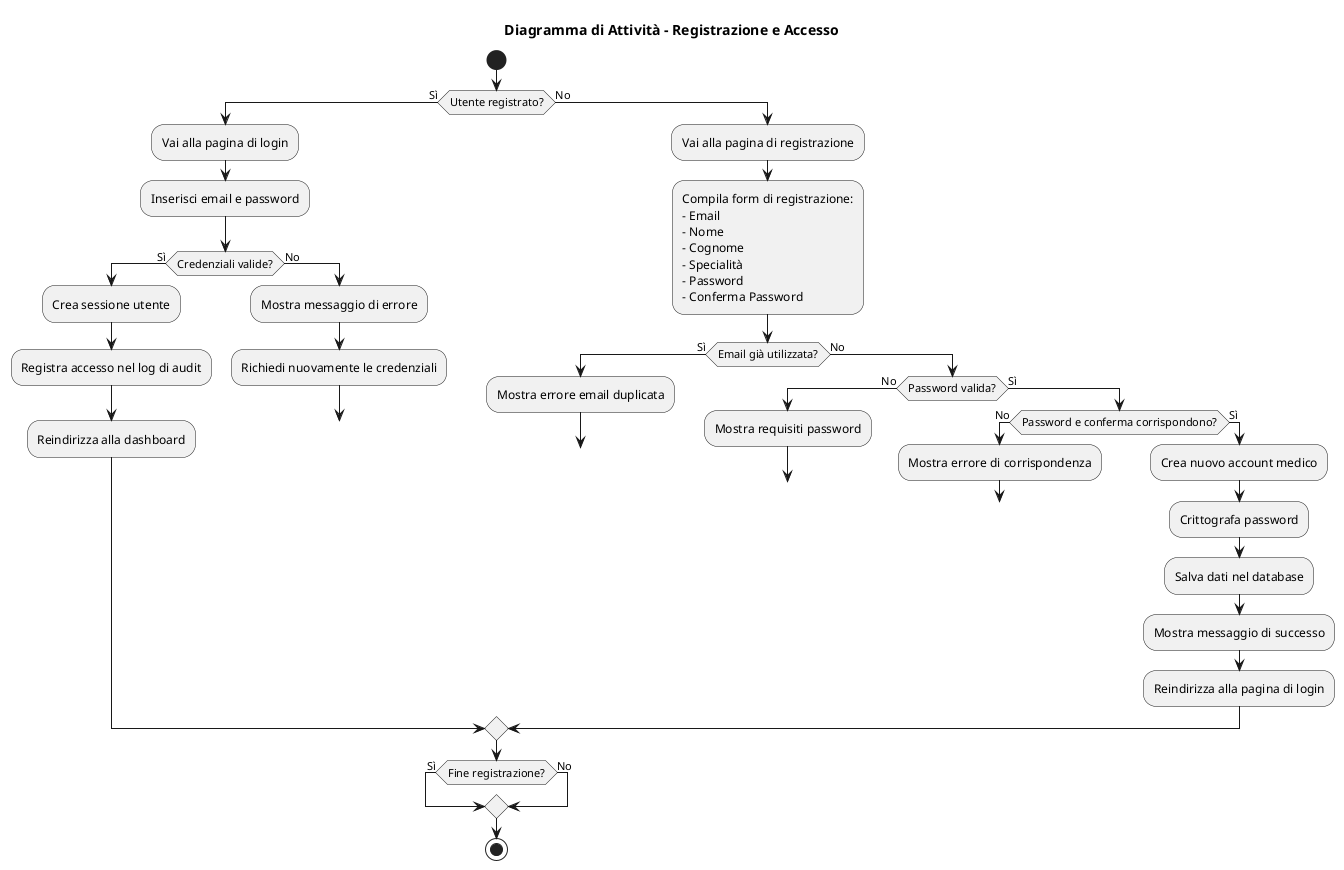 @startuml "DiagrammaAttivita-RegistrazioneAccesso"

' Activity diagram for registration and login
title Diagramma di Attività - Registrazione e Accesso

start

' Initial decision - register or login
if (Utente registrato?) then (Sì)
  :Vai alla pagina di login;
  :Inserisci email e password;
  
  if (Credenziali valide?) then (Sì)
    :Crea sessione utente;
    :Registra accesso nel log di audit;
    :Reindirizza alla dashboard;
  else (No)
    :Mostra messaggio di errore;
    :Richiedi nuovamente le credenziali;
    goto EndLogin;
  endif
  
else (No)
  :Vai alla pagina di registrazione;
  :Compila form di registrazione:
  - Email
  - Nome
  - Cognome
  - Specialità
  - Password
  - Conferma Password;
  
  if (Email già utilizzata?) then (Sì)
    :Mostra errore email duplicata;
    goto EndRegistration;
  else (No)
    if (Password valida?) then (No)
      :Mostra requisiti password;
      goto EndRegistration;
    else (Sì)
      if (Password e conferma corrispondono?) then (No)
        :Mostra errore di corrispondenza;
        goto EndRegistration;
      else (Sì)
        :Crea nuovo account medico;
        :Crittografa password;
        :Salva dati nel database;
        :Mostra messaggio di successo;
        :Reindirizza alla pagina di login;
      endif
    endif
  endif
  
endif

' End markers for visual clarity
if (Fine registrazione?) then (Sì)
  label EndRegistration
else (No)
  label EndLogin
endif

stop

@enduml
